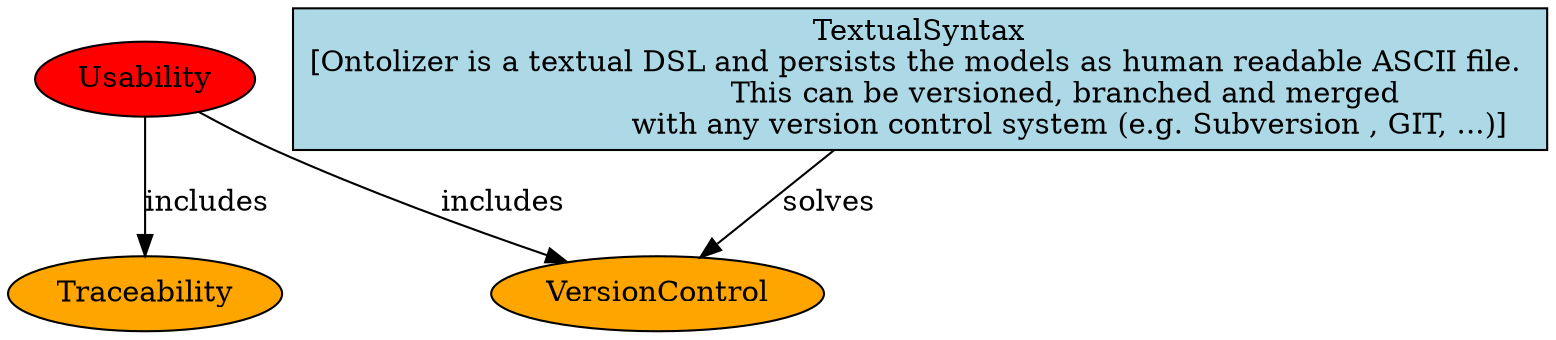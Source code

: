digraph {
	Usability [shape=oval, fillcolor=red, style=filled, URL="_global_2_Usability.svg"];
	Traceability [shape=oval, fillcolor=orange, style=filled, URL="_global_2_Traceability.svg"];
	VersionControl [shape=oval, fillcolor=orange, style=filled, URL="_global_2_VersionControl.svg"];
	Usability [shape=oval, fillcolor=red, style=filled, URL="_global_2_Usability.svg"];
	TextualSyntax [label="TextualSyntax\n[Ontolizer is a textual DSL and persists the models as human readable ASCII file. 
				This can be versioned, branched and merged 
				with any version control system (e.g. Subversion , GIT, ...)]", shape=rectangle, fillcolor=lightblue, style=filled, URL="_global_2_TextualSyntax.svg"];
	Usability -> Traceability [ label = "includes" ];
	Usability -> VersionControl [ label = "includes" ];
	TextualSyntax -> VersionControl [ label = "solves" ];
}
